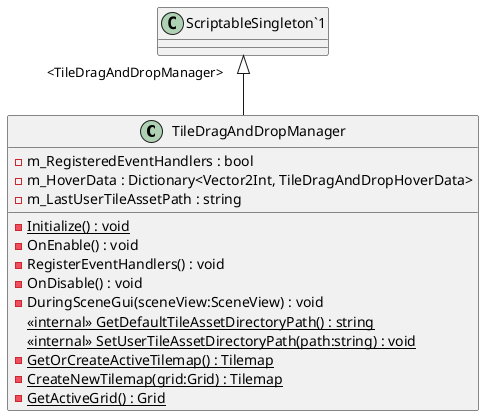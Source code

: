@startuml
class TileDragAndDropManager {
    - m_RegisteredEventHandlers : bool
    - m_HoverData : Dictionary<Vector2Int, TileDragAndDropHoverData>
    - m_LastUserTileAssetPath : string
    {static} - Initialize() : void
    - OnEnable() : void
    - RegisterEventHandlers() : void
    - OnDisable() : void
    - DuringSceneGui(sceneView:SceneView) : void
    <<internal>> {static} GetDefaultTileAssetDirectoryPath() : string
    <<internal>> {static} SetUserTileAssetDirectoryPath(path:string) : void
    {static} - GetOrCreateActiveTilemap() : Tilemap
    {static} - CreateNewTilemap(grid:Grid) : Tilemap
    {static} - GetActiveGrid() : Grid
}
"ScriptableSingleton`1" "<TileDragAndDropManager>" <|-- TileDragAndDropManager
@enduml

